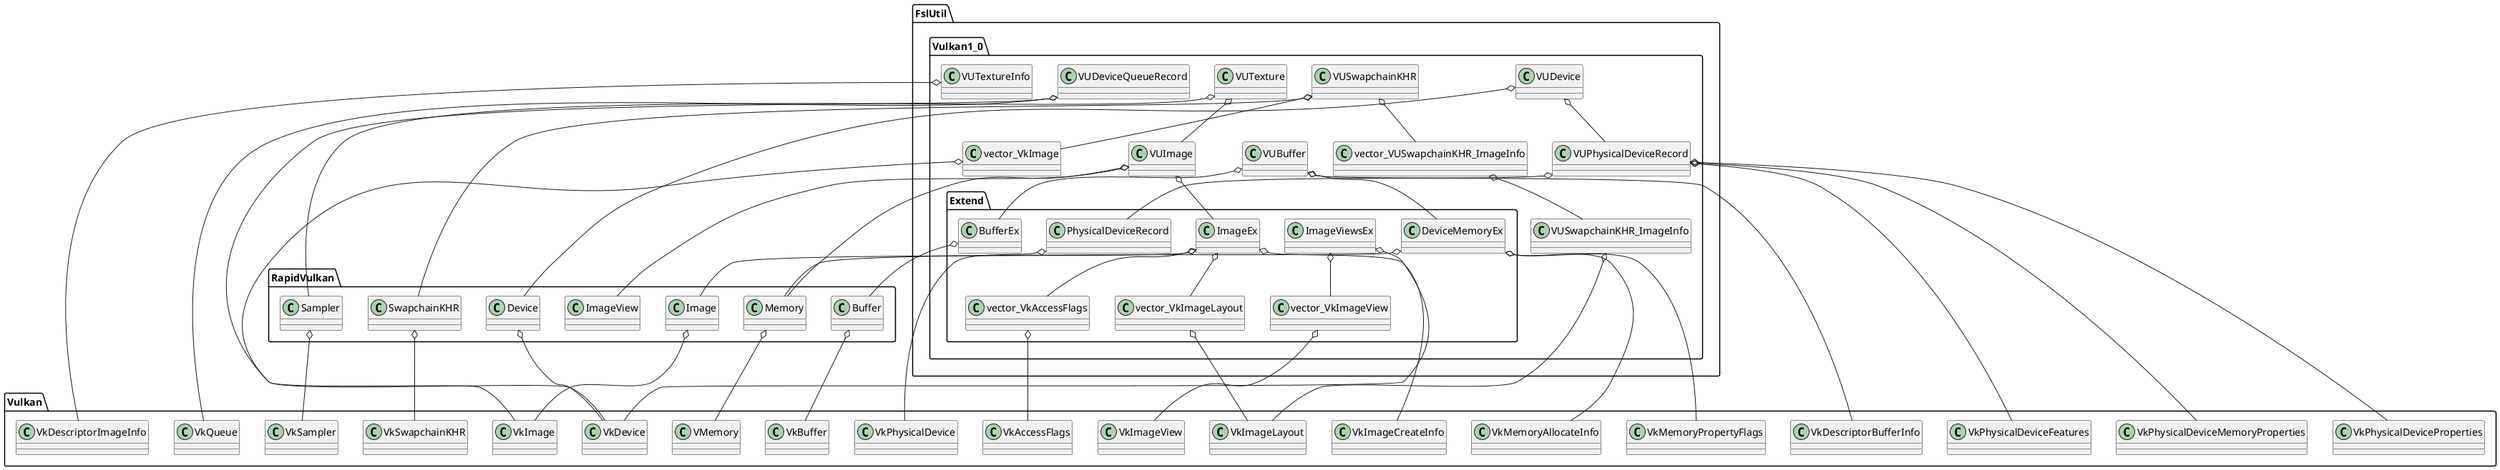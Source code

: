 @startuml ServiceFramework Class Diagram
'!pragma ratio 0.66
'left to right direction
scale 1

namespace Vulkan {
    class VkAccessFlags
    class VkDevice
    'class VkDeviceSize
    class VkDescriptorBufferInfo
    class VkDescriptorImageInfo
    class VkImage
    class VkImageCreateInfo
    class VkImageLayout
    class VkImageView
    class VkMemoryPropertyFlags
    class VkMemoryAllocateInfo
    class VkPhysicalDevice
    class VkPhysicalDeviceFeatures
    class VkPhysicalDeviceMemoryProperties
    class VkPhysicalDeviceProperties
    class VkQueue
}

namespace RapidVulkan {
    class Buffer
    class Device
    class Memory
    class Image
    class Sampler
    class SwapchainKHR

    Buffer o-- Vulkan.VkBuffer
    Device o-- Vulkan.VkDevice
    Memory o-- Vulkan.VMemory
    Image o-- Vulkan.VkImage
    Sampler o-- Vulkan.VkSampler
    SwapchainKHR o-- Vulkan.VkSwapchainKHR
}


namespace FslUtil.Vulkan1_0.Extend {
    class BufferEx
    class DeviceMemoryEx
    class ImageEx
    class ImageViewsEx
    class PhysicalDeviceRecord
    class vector_VkAccessFlags
    class vector_VkImageLayout
    class vector_VkImageView

    BufferEx o-- RapidVulkan.Buffer

    DeviceMemoryEx o-- RapidVulkan.Memory
    DeviceMemoryEx o-- Vulkan.VkMemoryPropertyFlags
    DeviceMemoryEx o-- Vulkan.VkMemoryAllocateInfo

    ImageEx o-- RapidVulkan.Image 
    ImageEx o-- vector_VkImageLayout
    ImageEx o-- vector_VkAccessFlags
    ImageEx o-- Vulkan.VkImageCreateInfo

    ImageViewsEx o-- Vulkan.VkDevice
    ImageViewsEx o-- vector_VkImageView

    PhysicalDeviceRecord o-- Vulkan.VkPhysicalDevice

    vector_VkAccessFlags o-- Vulkan.VkAccessFlags
    vector_VkImageLayout o-- Vulkan.VkImageLayout
    vector_VkImageView o-- Vulkan.VkImageView
}


namespace FslUtil.Vulkan1_0 {
    class VUBuffer
    class VUDevice
    class VUDeviceQueueRecord
    class VUImage
    class VUPhysicalDeviceRecord
    class VUSwapchainKHR
    class VUSwapchainKHR_ImageInfo
    class VUTexture
    class VUTextureInfo
    class vector_VkImage
    class vector_VUSwapchainKHR_ImageInfo

    VUBuffer o-- FslUtil.Vulkan1_0.Extend.BufferEx
    VUBuffer o-- FslUtil.Vulkan1_0.Extend.DeviceMemoryEx
    VUBuffer o-- Vulkan.VkDescriptorBufferInfo
    'VUBuffer o-- Vulkan.VkDeviceSize

    VUDevice o-- VUPhysicalDeviceRecord
    VUDevice o-- RapidVulkan.Device

    VUDeviceQueueRecord o-- Vulkan.VkDevice
    VUDeviceQueueRecord o-- Vulkan.VkQueue

    VUImage o-- FslUtil.Vulkan1_0.Extend.ImageEx
    VUImage o-- RapidVulkan.Memory
    VUImage o-- RapidVulkan.ImageView

    VUPhysicalDeviceRecord o-- FslUtil.Vulkan1_0.Extend.PhysicalDeviceRecord
    VUPhysicalDeviceRecord o-- Vulkan.VkPhysicalDeviceFeatures
    VUPhysicalDeviceRecord o-- Vulkan.VkPhysicalDeviceProperties
    VUPhysicalDeviceRecord o-- Vulkan.VkPhysicalDeviceMemoryProperties

    VUSwapchainKHR o-- RapidVulkan.SwapchainKHR
    VUSwapchainKHR o-- vector_VkImage
    VUSwapchainKHR o-- vector_VUSwapchainKHR_ImageInfo

    VUSwapchainKHR_ImageInfo o-- Vulkan.VkImageLayout

    VUTexture o-- VUImage
    VUTexture o-- RapidVulkan.Sampler

    VUTextureInfo o-- Vulkan.VkDescriptorImageInfo

    vector_VkImage o-- Vulkan.VkImage
    vector_VUSwapchainKHR_ImageInfo o-- VUSwapchainKHR_ImageInfo
}



@enduml